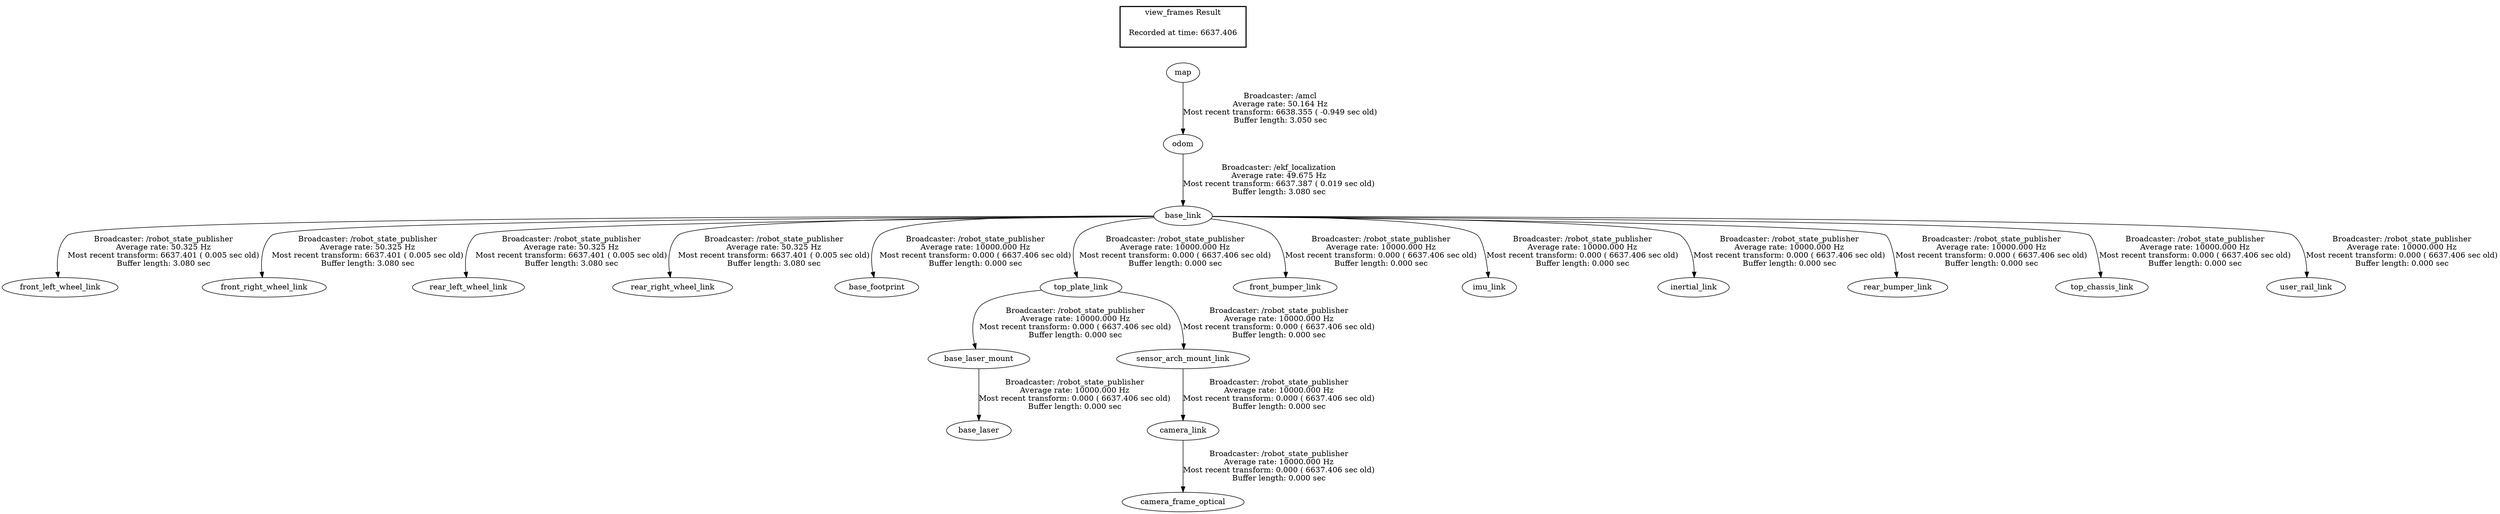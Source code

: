 digraph G {
"odom" -> "base_link"[label="Broadcaster: /ekf_localization\nAverage rate: 49.675 Hz\nMost recent transform: 6637.387 ( 0.019 sec old)\nBuffer length: 3.080 sec\n"];
"map" -> "odom"[label="Broadcaster: /amcl\nAverage rate: 50.164 Hz\nMost recent transform: 6638.355 ( -0.949 sec old)\nBuffer length: 3.050 sec\n"];
"base_link" -> "front_left_wheel_link"[label="Broadcaster: /robot_state_publisher\nAverage rate: 50.325 Hz\nMost recent transform: 6637.401 ( 0.005 sec old)\nBuffer length: 3.080 sec\n"];
"base_link" -> "front_right_wheel_link"[label="Broadcaster: /robot_state_publisher\nAverage rate: 50.325 Hz\nMost recent transform: 6637.401 ( 0.005 sec old)\nBuffer length: 3.080 sec\n"];
"base_link" -> "rear_left_wheel_link"[label="Broadcaster: /robot_state_publisher\nAverage rate: 50.325 Hz\nMost recent transform: 6637.401 ( 0.005 sec old)\nBuffer length: 3.080 sec\n"];
"base_link" -> "rear_right_wheel_link"[label="Broadcaster: /robot_state_publisher\nAverage rate: 50.325 Hz\nMost recent transform: 6637.401 ( 0.005 sec old)\nBuffer length: 3.080 sec\n"];
"base_link" -> "base_footprint"[label="Broadcaster: /robot_state_publisher\nAverage rate: 10000.000 Hz\nMost recent transform: 0.000 ( 6637.406 sec old)\nBuffer length: 0.000 sec\n"];
"base_laser_mount" -> "base_laser"[label="Broadcaster: /robot_state_publisher\nAverage rate: 10000.000 Hz\nMost recent transform: 0.000 ( 6637.406 sec old)\nBuffer length: 0.000 sec\n"];
"top_plate_link" -> "base_laser_mount"[label="Broadcaster: /robot_state_publisher\nAverage rate: 10000.000 Hz\nMost recent transform: 0.000 ( 6637.406 sec old)\nBuffer length: 0.000 sec\n"];
"camera_link" -> "camera_frame_optical"[label="Broadcaster: /robot_state_publisher\nAverage rate: 10000.000 Hz\nMost recent transform: 0.000 ( 6637.406 sec old)\nBuffer length: 0.000 sec\n"];
"sensor_arch_mount_link" -> "camera_link"[label="Broadcaster: /robot_state_publisher\nAverage rate: 10000.000 Hz\nMost recent transform: 0.000 ( 6637.406 sec old)\nBuffer length: 0.000 sec\n"];
"base_link" -> "front_bumper_link"[label="Broadcaster: /robot_state_publisher\nAverage rate: 10000.000 Hz\nMost recent transform: 0.000 ( 6637.406 sec old)\nBuffer length: 0.000 sec\n"];
"base_link" -> "imu_link"[label="Broadcaster: /robot_state_publisher\nAverage rate: 10000.000 Hz\nMost recent transform: 0.000 ( 6637.406 sec old)\nBuffer length: 0.000 sec\n"];
"base_link" -> "inertial_link"[label="Broadcaster: /robot_state_publisher\nAverage rate: 10000.000 Hz\nMost recent transform: 0.000 ( 6637.406 sec old)\nBuffer length: 0.000 sec\n"];
"top_plate_link" -> "sensor_arch_mount_link"[label="Broadcaster: /robot_state_publisher\nAverage rate: 10000.000 Hz\nMost recent transform: 0.000 ( 6637.406 sec old)\nBuffer length: 0.000 sec\n"];
"base_link" -> "top_plate_link"[label="Broadcaster: /robot_state_publisher\nAverage rate: 10000.000 Hz\nMost recent transform: 0.000 ( 6637.406 sec old)\nBuffer length: 0.000 sec\n"];
"base_link" -> "rear_bumper_link"[label="Broadcaster: /robot_state_publisher\nAverage rate: 10000.000 Hz\nMost recent transform: 0.000 ( 6637.406 sec old)\nBuffer length: 0.000 sec\n"];
"base_link" -> "top_chassis_link"[label="Broadcaster: /robot_state_publisher\nAverage rate: 10000.000 Hz\nMost recent transform: 0.000 ( 6637.406 sec old)\nBuffer length: 0.000 sec\n"];
"base_link" -> "user_rail_link"[label="Broadcaster: /robot_state_publisher\nAverage rate: 10000.000 Hz\nMost recent transform: 0.000 ( 6637.406 sec old)\nBuffer length: 0.000 sec\n"];
edge [style=invis];
 subgraph cluster_legend { style=bold; color=black; label ="view_frames Result";
"Recorded at time: 6637.406"[ shape=plaintext ] ;
 }->"map";
}